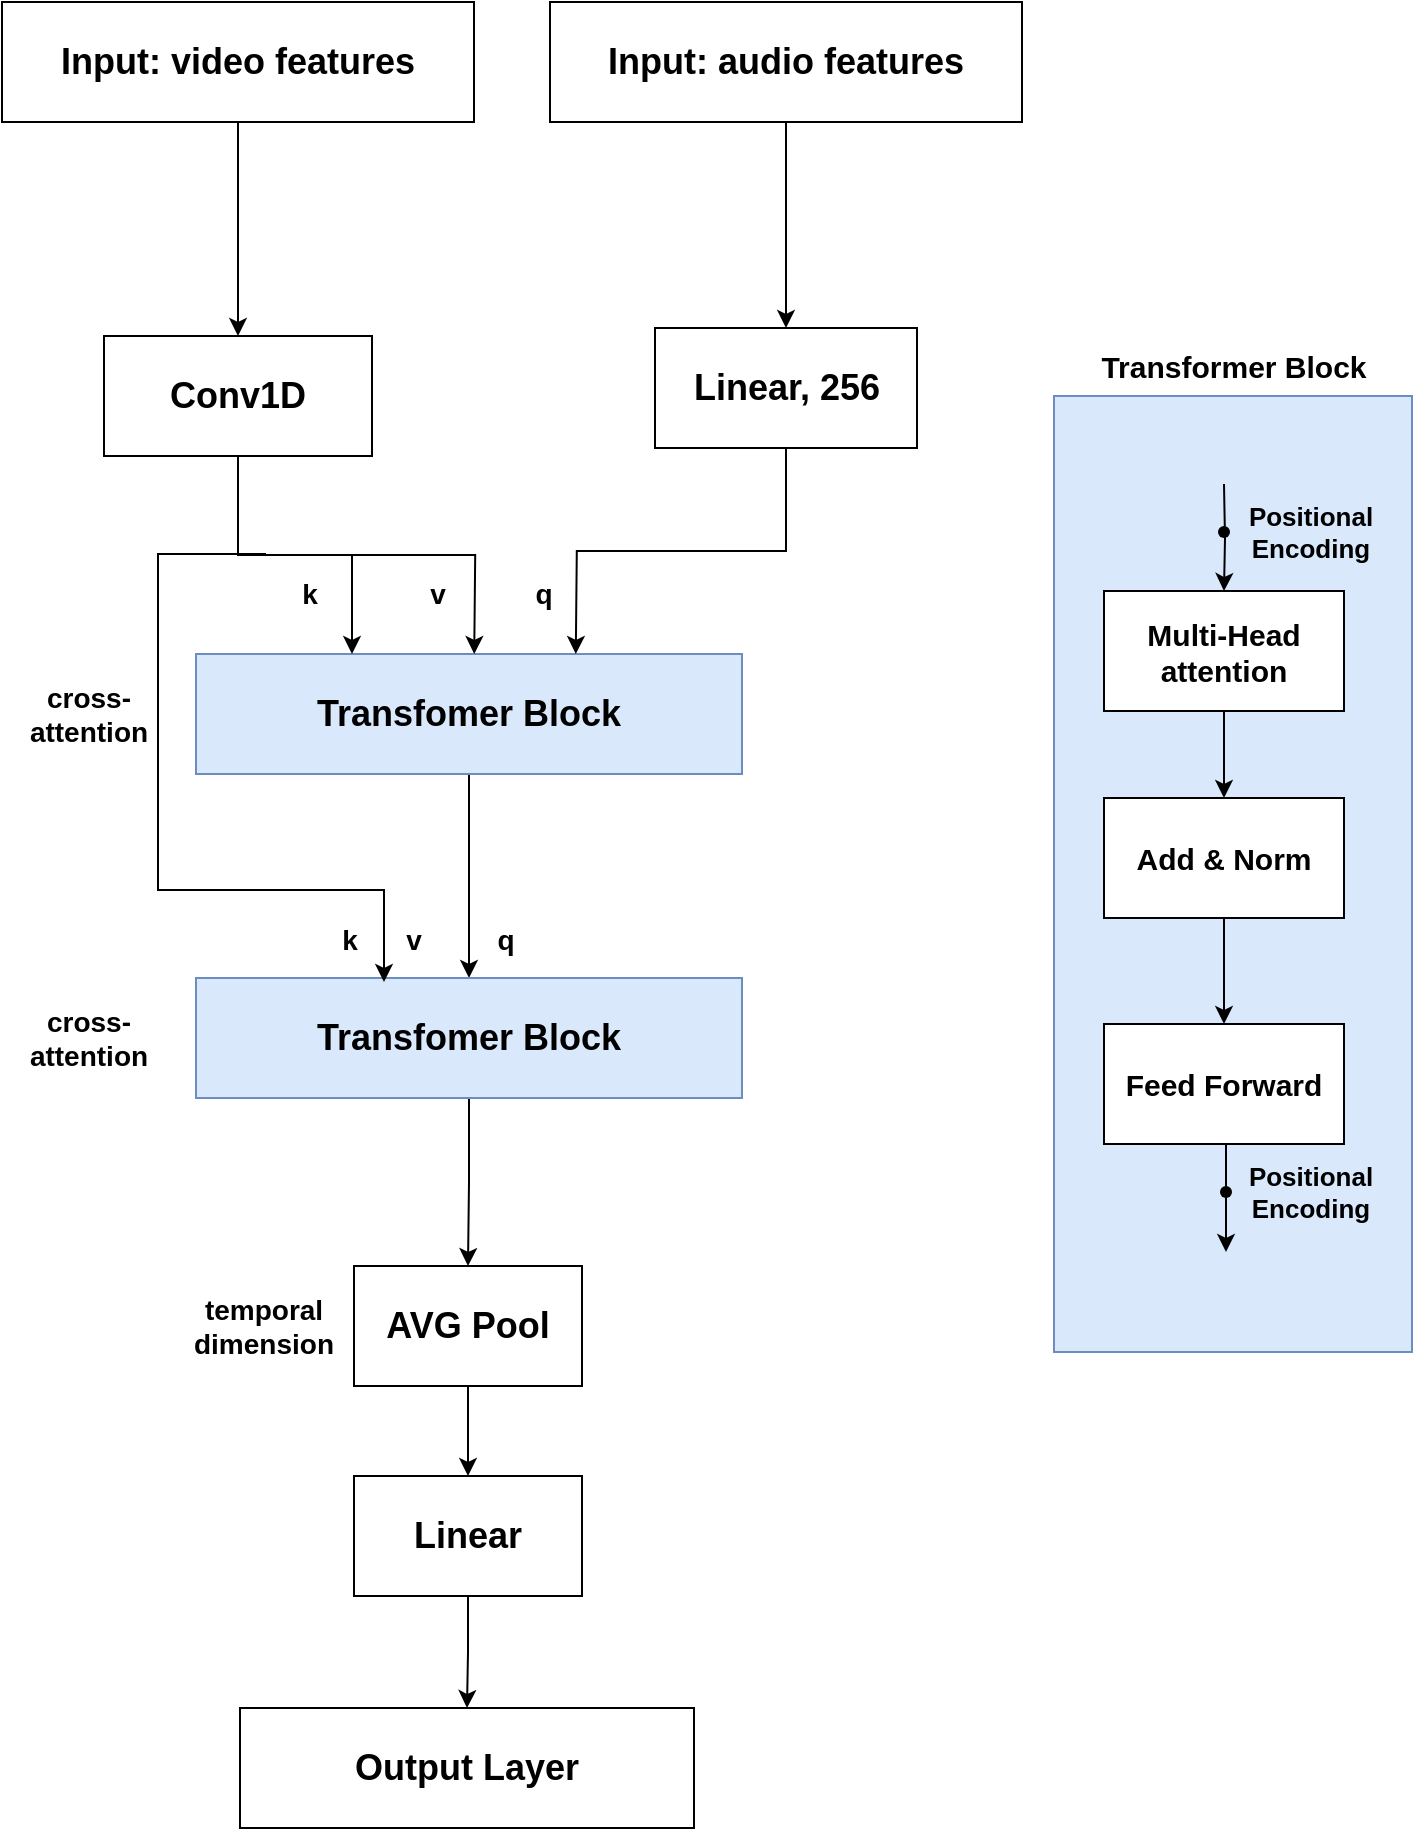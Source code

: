 <mxfile version="24.3.0" type="device">
  <diagram name="Seite-1" id="ynNqoqu5EO02Pp0Qlfnw">
    <mxGraphModel dx="1434" dy="794" grid="0" gridSize="10" guides="1" tooltips="1" connect="1" arrows="1" fold="1" page="1" pageScale="1" pageWidth="1169" pageHeight="1654" math="0" shadow="0">
      <root>
        <mxCell id="0" />
        <mxCell id="1" parent="0" />
        <mxCell id="2TJLO5sUUVaPiXENoh-_-1" style="edgeStyle=orthogonalEdgeStyle;rounded=0;orthogonalLoop=1;jettySize=auto;html=1;exitX=0.5;exitY=1;exitDx=0;exitDy=0;entryX=0.5;entryY=0;entryDx=0;entryDy=0;" edge="1" parent="1" source="2TJLO5sUUVaPiXENoh-_-2" target="2TJLO5sUUVaPiXENoh-_-4">
          <mxGeometry relative="1" as="geometry" />
        </mxCell>
        <mxCell id="2TJLO5sUUVaPiXENoh-_-2" value="&lt;font size=&quot;1&quot;&gt;&lt;b style=&quot;font-size: 18px;&quot;&gt;Input: video features&lt;/b&gt;&lt;/font&gt;" style="rounded=0;whiteSpace=wrap;html=1;" vertex="1" parent="1">
          <mxGeometry x="322" y="63" width="236" height="60" as="geometry" />
        </mxCell>
        <mxCell id="2TJLO5sUUVaPiXENoh-_-3" value="&lt;font style=&quot;font-size: 18px;&quot;&gt;&lt;b&gt;Linear, 256&lt;br&gt;&lt;/b&gt;&lt;/font&gt;" style="rounded=0;whiteSpace=wrap;html=1;" vertex="1" parent="1">
          <mxGeometry x="648.5" y="226" width="131" height="60" as="geometry" />
        </mxCell>
        <mxCell id="2TJLO5sUUVaPiXENoh-_-4" value="&lt;font style=&quot;font-size: 18px;&quot;&gt;&lt;b&gt;Conv1D&lt;br&gt;&lt;/b&gt;&lt;/font&gt;" style="rounded=0;whiteSpace=wrap;html=1;" vertex="1" parent="1">
          <mxGeometry x="373" y="230" width="134" height="60" as="geometry" />
        </mxCell>
        <mxCell id="2TJLO5sUUVaPiXENoh-_-5" value="" style="edgeStyle=orthogonalEdgeStyle;rounded=0;orthogonalLoop=1;jettySize=auto;html=1;" edge="1" parent="1" source="2TJLO5sUUVaPiXENoh-_-6" target="2TJLO5sUUVaPiXENoh-_-8">
          <mxGeometry relative="1" as="geometry" />
        </mxCell>
        <mxCell id="2TJLO5sUUVaPiXENoh-_-6" value="&lt;font style=&quot;font-size: 18px;&quot;&gt;&lt;b&gt;Transfomer Block&lt;br&gt;&lt;/b&gt;&lt;/font&gt;" style="rounded=0;whiteSpace=wrap;html=1;fillColor=#dae8fc;strokeColor=#6c8ebf;" vertex="1" parent="1">
          <mxGeometry x="419" y="389" width="273" height="60" as="geometry" />
        </mxCell>
        <mxCell id="2TJLO5sUUVaPiXENoh-_-7" value="" style="edgeStyle=orthogonalEdgeStyle;rounded=0;orthogonalLoop=1;jettySize=auto;html=1;" edge="1" parent="1" source="2TJLO5sUUVaPiXENoh-_-8" target="2TJLO5sUUVaPiXENoh-_-16">
          <mxGeometry relative="1" as="geometry" />
        </mxCell>
        <mxCell id="2TJLO5sUUVaPiXENoh-_-8" value="&lt;font style=&quot;font-size: 18px;&quot;&gt;&lt;b&gt;Transfomer Block&lt;br&gt;&lt;/b&gt;&lt;/font&gt;" style="rounded=0;whiteSpace=wrap;html=1;fillColor=#dae8fc;strokeColor=#6c8ebf;" vertex="1" parent="1">
          <mxGeometry x="419" y="551" width="273" height="60" as="geometry" />
        </mxCell>
        <mxCell id="2TJLO5sUUVaPiXENoh-_-9" style="edgeStyle=orthogonalEdgeStyle;rounded=0;orthogonalLoop=1;jettySize=auto;html=1;exitX=0.5;exitY=1;exitDx=0;exitDy=0;entryX=0.626;entryY=0;entryDx=0;entryDy=0;entryPerimeter=0;" edge="1" parent="1" source="2TJLO5sUUVaPiXENoh-_-3">
          <mxGeometry relative="1" as="geometry">
            <mxPoint x="608.898" y="389" as="targetPoint" />
          </mxGeometry>
        </mxCell>
        <mxCell id="2TJLO5sUUVaPiXENoh-_-10" style="edgeStyle=orthogonalEdgeStyle;rounded=0;orthogonalLoop=1;jettySize=auto;html=1;exitX=0.5;exitY=1;exitDx=0;exitDy=0;entryX=0.44;entryY=0;entryDx=0;entryDy=0;entryPerimeter=0;" edge="1" parent="1" source="2TJLO5sUUVaPiXENoh-_-4">
          <mxGeometry relative="1" as="geometry">
            <mxPoint x="558.12" y="389" as="targetPoint" />
          </mxGeometry>
        </mxCell>
        <mxCell id="2TJLO5sUUVaPiXENoh-_-11" value="" style="endArrow=classic;html=1;rounded=0;" edge="1" parent="1">
          <mxGeometry width="50" height="50" relative="1" as="geometry">
            <mxPoint x="497" y="339" as="sourcePoint" />
            <mxPoint x="497" y="389" as="targetPoint" />
          </mxGeometry>
        </mxCell>
        <mxCell id="2TJLO5sUUVaPiXENoh-_-12" value="&lt;b&gt;&lt;font style=&quot;font-size: 14px;&quot;&gt;k&lt;/font&gt;&lt;/b&gt;" style="text;html=1;align=center;verticalAlign=middle;whiteSpace=wrap;rounded=0;" vertex="1" parent="1">
          <mxGeometry x="465" y="344" width="22" height="30" as="geometry" />
        </mxCell>
        <mxCell id="2TJLO5sUUVaPiXENoh-_-13" value="&lt;b&gt;&lt;font style=&quot;font-size: 14px;&quot;&gt;v&lt;/font&gt;&lt;/b&gt;" style="text;html=1;align=center;verticalAlign=middle;whiteSpace=wrap;rounded=0;" vertex="1" parent="1">
          <mxGeometry x="529" y="344" width="22" height="30" as="geometry" />
        </mxCell>
        <mxCell id="2TJLO5sUUVaPiXENoh-_-14" value="&lt;b style=&quot;font-size: 14px;&quot;&gt;q&lt;/b&gt;" style="text;html=1;align=center;verticalAlign=middle;whiteSpace=wrap;rounded=0;" vertex="1" parent="1">
          <mxGeometry x="582" y="344" width="22" height="30" as="geometry" />
        </mxCell>
        <mxCell id="2TJLO5sUUVaPiXENoh-_-15" value="" style="group" vertex="1" connectable="0" parent="1">
          <mxGeometry x="441" y="695" width="227" height="200" as="geometry" />
        </mxCell>
        <mxCell id="2TJLO5sUUVaPiXENoh-_-16" value="&lt;font style=&quot;font-size: 18px;&quot;&gt;&lt;b&gt;AVG Pool&lt;br&gt;&lt;/b&gt;&lt;/font&gt;" style="rounded=0;whiteSpace=wrap;html=1;" vertex="1" parent="2TJLO5sUUVaPiXENoh-_-15">
          <mxGeometry x="57" width="114" height="60" as="geometry" />
        </mxCell>
        <mxCell id="2TJLO5sUUVaPiXENoh-_-17" value="&lt;font style=&quot;font-size: 18px;&quot;&gt;&lt;b&gt;Linear&lt;/b&gt;&lt;/font&gt;" style="rounded=0;whiteSpace=wrap;html=1;" vertex="1" parent="2TJLO5sUUVaPiXENoh-_-15">
          <mxGeometry x="57" y="105" width="114" height="60" as="geometry" />
        </mxCell>
        <mxCell id="2TJLO5sUUVaPiXENoh-_-18" value="" style="edgeStyle=orthogonalEdgeStyle;rounded=0;orthogonalLoop=1;jettySize=auto;html=1;" edge="1" parent="2TJLO5sUUVaPiXENoh-_-15" source="2TJLO5sUUVaPiXENoh-_-16" target="2TJLO5sUUVaPiXENoh-_-17">
          <mxGeometry relative="1" as="geometry" />
        </mxCell>
        <mxCell id="2TJLO5sUUVaPiXENoh-_-19" value="" style="group" vertex="1" connectable="0" parent="1">
          <mxGeometry x="848" y="230" width="179" height="508" as="geometry" />
        </mxCell>
        <mxCell id="2TJLO5sUUVaPiXENoh-_-20" value="" style="rounded=0;whiteSpace=wrap;html=1;fillColor=#dae8fc;strokeColor=#6c8ebf;" vertex="1" parent="2TJLO5sUUVaPiXENoh-_-19">
          <mxGeometry y="30" width="179" height="478" as="geometry" />
        </mxCell>
        <mxCell id="2TJLO5sUUVaPiXENoh-_-21" value="" style="edgeStyle=orthogonalEdgeStyle;rounded=0;orthogonalLoop=1;jettySize=auto;html=1;" edge="1" parent="2TJLO5sUUVaPiXENoh-_-19" target="2TJLO5sUUVaPiXENoh-_-23">
          <mxGeometry relative="1" as="geometry">
            <mxPoint x="85" y="74" as="sourcePoint" />
          </mxGeometry>
        </mxCell>
        <mxCell id="2TJLO5sUUVaPiXENoh-_-22" value="" style="edgeStyle=orthogonalEdgeStyle;rounded=0;orthogonalLoop=1;jettySize=auto;html=1;" edge="1" parent="2TJLO5sUUVaPiXENoh-_-19" source="2TJLO5sUUVaPiXENoh-_-23" target="2TJLO5sUUVaPiXENoh-_-25">
          <mxGeometry relative="1" as="geometry" />
        </mxCell>
        <mxCell id="2TJLO5sUUVaPiXENoh-_-23" value="&lt;font style=&quot;font-size: 15px;&quot;&gt;&lt;b&gt;Multi-Head attention&lt;br&gt;&lt;/b&gt;&lt;/font&gt;" style="rounded=0;whiteSpace=wrap;html=1;" vertex="1" parent="2TJLO5sUUVaPiXENoh-_-19">
          <mxGeometry x="25" y="127.5" width="120" height="60" as="geometry" />
        </mxCell>
        <mxCell id="2TJLO5sUUVaPiXENoh-_-24" value="" style="edgeStyle=orthogonalEdgeStyle;rounded=0;orthogonalLoop=1;jettySize=auto;html=1;" edge="1" parent="2TJLO5sUUVaPiXENoh-_-19" source="2TJLO5sUUVaPiXENoh-_-25" target="2TJLO5sUUVaPiXENoh-_-26">
          <mxGeometry relative="1" as="geometry" />
        </mxCell>
        <mxCell id="2TJLO5sUUVaPiXENoh-_-25" value="&lt;font style=&quot;font-size: 15px;&quot;&gt;&lt;b&gt;Add &amp;amp; Norm&lt;br&gt;&lt;/b&gt;&lt;/font&gt;" style="rounded=0;whiteSpace=wrap;html=1;" vertex="1" parent="2TJLO5sUUVaPiXENoh-_-19">
          <mxGeometry x="25" y="231" width="120" height="60" as="geometry" />
        </mxCell>
        <mxCell id="2TJLO5sUUVaPiXENoh-_-26" value="&lt;font style=&quot;font-size: 15px;&quot;&gt;&lt;b&gt;Feed Forward&lt;br&gt;&lt;/b&gt;&lt;/font&gt;" style="rounded=0;whiteSpace=wrap;html=1;" vertex="1" parent="2TJLO5sUUVaPiXENoh-_-19">
          <mxGeometry x="25" y="344" width="120" height="60" as="geometry" />
        </mxCell>
        <mxCell id="2TJLO5sUUVaPiXENoh-_-27" value="" style="shape=waypoint;sketch=0;fillStyle=solid;size=6;pointerEvents=1;points=[];fillColor=none;resizable=0;rotatable=0;perimeter=centerPerimeter;snapToPoint=1;" vertex="1" parent="2TJLO5sUUVaPiXENoh-_-19">
          <mxGeometry x="75" y="88" width="20" height="20" as="geometry" />
        </mxCell>
        <mxCell id="2TJLO5sUUVaPiXENoh-_-28" value="" style="edgeStyle=orthogonalEdgeStyle;rounded=0;orthogonalLoop=1;jettySize=auto;html=1;" edge="1" parent="2TJLO5sUUVaPiXENoh-_-19">
          <mxGeometry relative="1" as="geometry">
            <mxPoint x="86" y="404" as="sourcePoint" />
            <mxPoint x="86" y="458" as="targetPoint" />
          </mxGeometry>
        </mxCell>
        <mxCell id="2TJLO5sUUVaPiXENoh-_-29" value="" style="shape=waypoint;sketch=0;fillStyle=solid;size=6;pointerEvents=1;points=[];fillColor=none;resizable=0;rotatable=0;perimeter=centerPerimeter;snapToPoint=1;" vertex="1" parent="2TJLO5sUUVaPiXENoh-_-19">
          <mxGeometry x="76" y="418" width="20" height="20" as="geometry" />
        </mxCell>
        <mxCell id="2TJLO5sUUVaPiXENoh-_-30" value="&lt;font style=&quot;font-size: 13px;&quot;&gt;&lt;b&gt;&lt;font style=&quot;font-size: 13px;&quot;&gt;Positional Encoding&lt;/font&gt;&lt;/b&gt;&lt;/font&gt;" style="text;html=1;align=center;verticalAlign=middle;whiteSpace=wrap;rounded=0;" vertex="1" parent="2TJLO5sUUVaPiXENoh-_-19">
          <mxGeometry x="95" y="78.5" width="67" height="39" as="geometry" />
        </mxCell>
        <mxCell id="2TJLO5sUUVaPiXENoh-_-31" value="&lt;font style=&quot;font-size: 13px;&quot;&gt;&lt;b&gt;&lt;font style=&quot;font-size: 13px;&quot;&gt;Positional Encoding&lt;/font&gt;&lt;/b&gt;&lt;/font&gt;" style="text;html=1;align=center;verticalAlign=middle;whiteSpace=wrap;rounded=0;" vertex="1" parent="2TJLO5sUUVaPiXENoh-_-19">
          <mxGeometry x="95" y="408.5" width="67" height="39" as="geometry" />
        </mxCell>
        <mxCell id="2TJLO5sUUVaPiXENoh-_-32" value="&lt;b&gt;&lt;font style=&quot;font-size: 15px;&quot;&gt;Transformer Block&lt;/font&gt;&lt;/b&gt;" style="text;html=1;align=center;verticalAlign=middle;whiteSpace=wrap;rounded=0;shadow=0;" vertex="1" parent="2TJLO5sUUVaPiXENoh-_-19">
          <mxGeometry x="19.5" width="140" height="30" as="geometry" />
        </mxCell>
        <mxCell id="2TJLO5sUUVaPiXENoh-_-33" value="&lt;font style=&quot;font-size: 14px;&quot;&gt;&lt;b&gt;cross-attention&lt;/b&gt;&lt;/font&gt;" style="text;html=1;align=center;verticalAlign=middle;whiteSpace=wrap;rounded=0;" vertex="1" parent="1">
          <mxGeometry x="332" y="557.5" width="67" height="47" as="geometry" />
        </mxCell>
        <mxCell id="2TJLO5sUUVaPiXENoh-_-34" value="&lt;font style=&quot;font-size: 14px;&quot;&gt;&lt;b&gt;cross-attention&lt;/b&gt;&lt;/font&gt;" style="text;html=1;align=center;verticalAlign=middle;whiteSpace=wrap;rounded=0;" vertex="1" parent="1">
          <mxGeometry x="332" y="395.5" width="67" height="47" as="geometry" />
        </mxCell>
        <mxCell id="2TJLO5sUUVaPiXENoh-_-35" value="" style="edgeStyle=orthogonalEdgeStyle;rounded=0;orthogonalLoop=1;jettySize=auto;html=1;" edge="1" parent="1" source="2TJLO5sUUVaPiXENoh-_-36" target="2TJLO5sUUVaPiXENoh-_-3">
          <mxGeometry relative="1" as="geometry" />
        </mxCell>
        <mxCell id="2TJLO5sUUVaPiXENoh-_-36" value="&lt;font size=&quot;1&quot;&gt;&lt;b style=&quot;font-size: 18px;&quot;&gt;Input: audio features&lt;/b&gt;&lt;/font&gt;" style="rounded=0;whiteSpace=wrap;html=1;" vertex="1" parent="1">
          <mxGeometry x="596" y="63" width="236" height="60" as="geometry" />
        </mxCell>
        <mxCell id="2TJLO5sUUVaPiXENoh-_-37" value="&lt;font style=&quot;font-size: 18px;&quot;&gt;&lt;b&gt;Output Layer&lt;br&gt;&lt;/b&gt;&lt;/font&gt;" style="rounded=0;whiteSpace=wrap;html=1;" vertex="1" parent="1">
          <mxGeometry x="441" y="916" width="227" height="60" as="geometry" />
        </mxCell>
        <mxCell id="2TJLO5sUUVaPiXENoh-_-38" value="" style="edgeStyle=orthogonalEdgeStyle;rounded=0;orthogonalLoop=1;jettySize=auto;html=1;" edge="1" parent="1" source="2TJLO5sUUVaPiXENoh-_-17" target="2TJLO5sUUVaPiXENoh-_-37">
          <mxGeometry relative="1" as="geometry" />
        </mxCell>
        <mxCell id="2TJLO5sUUVaPiXENoh-_-39" value="" style="endArrow=classic;html=1;rounded=0;" edge="1" parent="1">
          <mxGeometry width="50" height="50" relative="1" as="geometry">
            <mxPoint x="454" y="339" as="sourcePoint" />
            <mxPoint x="513" y="553" as="targetPoint" />
            <Array as="points">
              <mxPoint x="400" y="339" />
              <mxPoint x="400" y="507" />
              <mxPoint x="513" y="507" />
            </Array>
          </mxGeometry>
        </mxCell>
        <mxCell id="2TJLO5sUUVaPiXENoh-_-40" value="&lt;b&gt;&lt;font style=&quot;font-size: 14px;&quot;&gt;k&lt;/font&gt;&lt;/b&gt;" style="text;html=1;align=center;verticalAlign=middle;whiteSpace=wrap;rounded=0;" vertex="1" parent="1">
          <mxGeometry x="485" y="517" width="22" height="30" as="geometry" />
        </mxCell>
        <mxCell id="2TJLO5sUUVaPiXENoh-_-41" value="&lt;b style=&quot;font-size: 14px;&quot;&gt;q&lt;/b&gt;" style="text;html=1;align=center;verticalAlign=middle;whiteSpace=wrap;rounded=0;" vertex="1" parent="1">
          <mxGeometry x="563" y="517" width="22" height="30" as="geometry" />
        </mxCell>
        <mxCell id="2TJLO5sUUVaPiXENoh-_-42" value="&lt;b&gt;&lt;font style=&quot;font-size: 14px;&quot;&gt;v&lt;/font&gt;&lt;/b&gt;" style="text;html=1;align=center;verticalAlign=middle;whiteSpace=wrap;rounded=0;" vertex="1" parent="1">
          <mxGeometry x="517" y="517" width="22" height="30" as="geometry" />
        </mxCell>
        <mxCell id="2TJLO5sUUVaPiXENoh-_-43" value="&lt;font style=&quot;font-size: 14px;&quot;&gt;&lt;b&gt;temporal dimension&lt;/b&gt;&lt;/font&gt;" style="text;html=1;align=center;verticalAlign=middle;whiteSpace=wrap;rounded=0;" vertex="1" parent="1">
          <mxGeometry x="413" y="697" width="80" height="56" as="geometry" />
        </mxCell>
      </root>
    </mxGraphModel>
  </diagram>
</mxfile>

